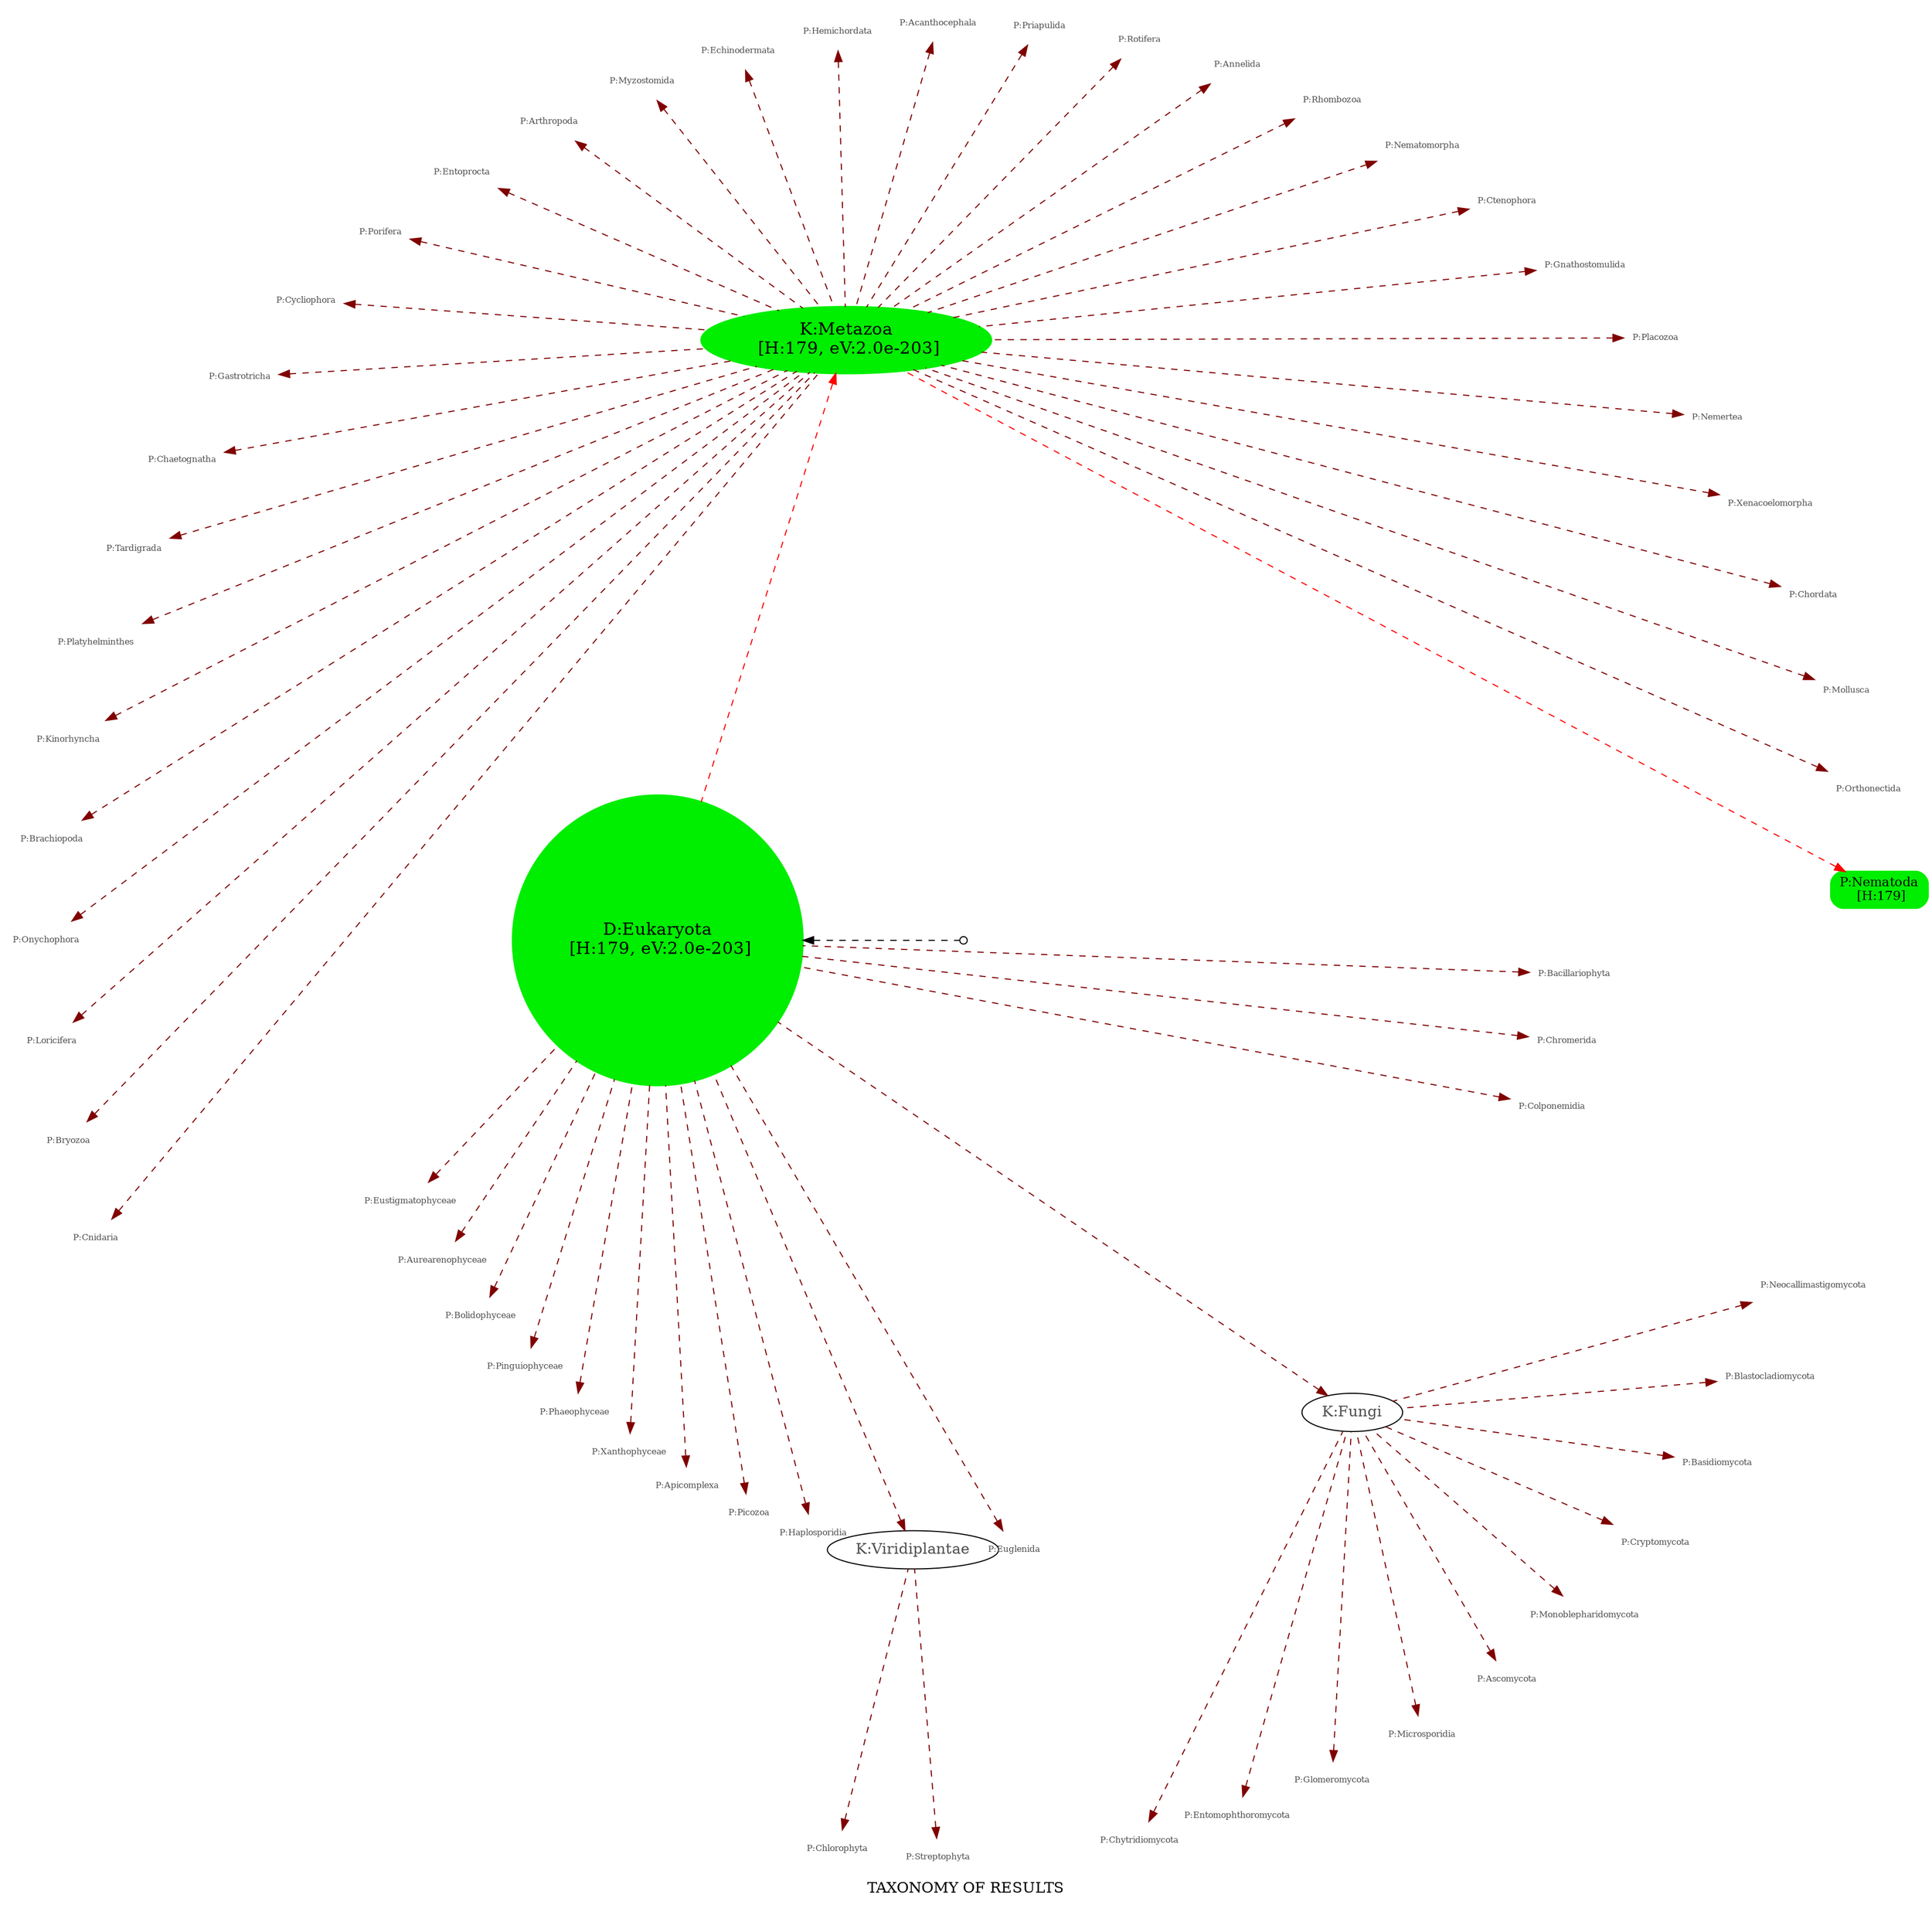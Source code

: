 digraph TaxG
    {
    root="N/D";
    layout=twopi;
    edge [style=dashed dir=back];
    node [shape=plaintext];
    ranksep=4;
    label = "TAXONOMY OF RESULTS";
    center = 1;
# --- NODES FOLLOW --- 
    "N/D"[shape=circle,label="",width=0.1,height=0.1]
    "P:Nematoda"[shape=box width=0.01 height=0.01 style="rounded,filled,bold" color="#00ee00"  fillcolor="#00ee00" tooltip="HITS: 179 , best eV:2.0e-203, avg eV:3.0e-03, worst eV:1.6e-01" fontsize=12  label="P:Nematoda\n [H:179]"]
    "D:Eukaryota"[shape=box width=0.01 height=0.01 style="rounded,filled,bold" color="#00ee00"  fillcolor="#00ee00" tooltip="HITS: 179 , best eV:2.0e-203, avg eV:3.0e-03, worst eV:1.6e-01" shape=circle fontsize=16  label="D:Eukaryota\n [H:179, eV:2.0e-203]"]
    "K:Metazoa"[shape=box width=0.01 height=0.01 style="rounded,filled,bold" color="#00ee00"  fillcolor="#00ee00" tooltip="HITS: 179 , best eV:2.0e-203, avg eV:3.0e-03, worst eV:1.6e-01" shape=ellipse fontsize=16  label="K:Metazoa\n [H:179, eV:2.0e-203]"]
# ---> TAXONOMY NODES FOLLOW <--- 
    "P:Orthonectida"[ fontcolor="#505050" fontsize=8 ]
    "P:Mollusca"[ fontcolor="#505050" fontsize=8 ]
    "P:Chordata"[ fontcolor="#505050" fontsize=8 ]
    "P:Xenacoelomorpha"[ fontcolor="#505050" fontsize=8 ]
    "P:Nemertea"[ fontcolor="#505050" fontsize=8 ]
    "P:Placozoa"[ fontcolor="#505050" fontsize=8 ]
    "P:Gnathostomulida"[ fontcolor="#505050" fontsize=8 ]
    "P:Chytridiomycota"[ fontcolor="#505050" fontsize=8 ]
    "P:Entomophthoromycota"[ fontcolor="#505050" fontsize=8 ]
    "P:Eustigmatophyceae"[ fontcolor="#505050" fontsize=8 ]
    "P:Ctenophora"[ fontcolor="#505050" fontsize=8 ]
    "P:Glomeromycota"[ fontcolor="#505050" fontsize=8 ]
    "P:Microsporidia"[ fontcolor="#505050" fontsize=8 ]
    "P:Nematomorpha"[ fontcolor="#505050" fontsize=8 ]
    "P:Rhombozoa"[ fontcolor="#505050" fontsize=8 ]
    "P:Aurearenophyceae"[ fontcolor="#505050" fontsize=8 ]
    "P:Annelida"[ fontcolor="#505050" fontsize=8 ]
    "P:Rotifera"[ fontcolor="#505050" fontsize=8 ]
    "P:Priapulida"[ fontcolor="#505050" fontsize=8 ]
    "P:Ascomycota"[ fontcolor="#505050" fontsize=8 ]
    "P:Bolidophyceae"[ fontcolor="#505050" fontsize=8 ]
    "P:Acanthocephala"[ fontcolor="#505050" fontsize=8 ]
    "P:Monoblepharidomycota"[ fontcolor="#505050" fontsize=8 ]
    "P:Pinguiophyceae"[ fontcolor="#505050" fontsize=8 ]
    "P:Phaeophyceae"[ fontcolor="#505050" fontsize=8 ]
    "P:Hemichordata"[ fontcolor="#505050" fontsize=8 ]
    "P:Echinodermata"[ fontcolor="#505050" fontsize=8 ]
    "P:Myzostomida"[ fontcolor="#505050" fontsize=8 ]
    "P:Arthropoda"[ fontcolor="#505050" fontsize=8 ]
    "P:Cryptomycota"[ fontcolor="#505050" fontsize=8 ]
    "P:Xanthophyceae"[ fontcolor="#505050" fontsize=8 ]
    "P:Chlorophyta"[ fontcolor="#505050" fontsize=8 ]
    "P:Apicomplexa"[ fontcolor="#505050" fontsize=8 ]
    "P:Entoprocta"[ fontcolor="#505050" fontsize=8 ]
    "P:Porifera"[ fontcolor="#505050" fontsize=8 ]
    "P:Picozoa"[ fontcolor="#505050" fontsize=8 ]
    "P:Cycliophora"[ fontcolor="#505050" fontsize=8 ]
    "P:Haplosporidia"[ fontcolor="#505050" fontsize=8 ]
    "P:Gastrotricha"[ fontcolor="#505050" fontsize=8 ]
    "K:Viridiplantae"[ fontcolor="#505050" shape=ellipse fontsize=14 ]
    "P:Euglenida"[ fontcolor="#505050" fontsize=8 ]
    "K:Fungi"[ fontcolor="#505050" shape=ellipse fontsize=14 ]
    "P:Basidiomycota"[ fontcolor="#505050" fontsize=8 ]
    "P:Blastocladiomycota"[ fontcolor="#505050" fontsize=8 ]
    "P:Chaetognatha"[ fontcolor="#505050" fontsize=8 ]
    "P:Tardigrada"[ fontcolor="#505050" fontsize=8 ]
    "P:Colponemidia"[ fontcolor="#505050" fontsize=8 ]
    "P:Platyhelminthes"[ fontcolor="#505050" fontsize=8 ]
    "P:Chromerida"[ fontcolor="#505050" fontsize=8 ]
    "P:Kinorhyncha"[ fontcolor="#505050" fontsize=8 ]
    "P:Streptophyta"[ fontcolor="#505050" fontsize=8 ]
    "P:Brachiopoda"[ fontcolor="#505050" fontsize=8 ]
    "P:Neocallimastigomycota"[ fontcolor="#505050" fontsize=8 ]
    "P:Bacillariophyta"[ fontcolor="#505050" fontsize=8 ]
    "P:Onychophora"[ fontcolor="#505050" fontsize=8 ]
    "P:Loricifera"[ fontcolor="#505050" fontsize=8 ]
    "P:Bryozoa"[ fontcolor="#505050" fontsize=8 ]
    "P:Cnidaria"[ fontcolor="#505050" fontsize=8 ]
# --- EDGES FOLLOW --- 
    "P:Nematoda" -> "K:Metazoa"[color = "#ff0000" ];
    "D:Eukaryota" -> "N/D"[];
    "K:Metazoa" -> "D:Eukaryota"[color = "#ff0000" ];
# ---> TAXONOMY EDGES FOLLOW <--- 
    "P:Orthonectida" -> "K:Metazoa" [ color = "#800000" ]
    "P:Mollusca" -> "K:Metazoa" [ color = "#800000" ]
    "P:Chordata" -> "K:Metazoa" [ color = "#800000" ]
    "P:Xenacoelomorpha" -> "K:Metazoa" [ color = "#800000" ]
    "P:Nemertea" -> "K:Metazoa" [ color = "#800000" ]
    "P:Placozoa" -> "K:Metazoa" [ color = "#800000" ]
    "P:Gnathostomulida" -> "K:Metazoa" [ color = "#800000" ]
    "P:Chytridiomycota" -> "K:Fungi" [ color = "#800000" ]
    "P:Entomophthoromycota" -> "K:Fungi" [ color = "#800000" ]
    "P:Eustigmatophyceae" -> "D:Eukaryota" [ color = "#800000" ]
    "P:Ctenophora" -> "K:Metazoa" [ color = "#800000" ]
    "P:Glomeromycota" -> "K:Fungi" [ color = "#800000" ]
    "P:Microsporidia" -> "K:Fungi" [ color = "#800000" ]
    "P:Nematomorpha" -> "K:Metazoa" [ color = "#800000" ]
    "P:Rhombozoa" -> "K:Metazoa" [ color = "#800000" ]
    "P:Aurearenophyceae" -> "D:Eukaryota" [ color = "#800000" ]
    "P:Annelida" -> "K:Metazoa" [ color = "#800000" ]
    "P:Rotifera" -> "K:Metazoa" [ color = "#800000" ]
    "P:Priapulida" -> "K:Metazoa" [ color = "#800000" ]
    "P:Ascomycota" -> "K:Fungi" [ color = "#800000" ]
    "P:Bolidophyceae" -> "D:Eukaryota" [ color = "#800000" ]
    "P:Acanthocephala" -> "K:Metazoa" [ color = "#800000" ]
    "P:Monoblepharidomycota" -> "K:Fungi" [ color = "#800000" ]
    "P:Pinguiophyceae" -> "D:Eukaryota" [ color = "#800000" ]
    "P:Phaeophyceae" -> "D:Eukaryota" [ color = "#800000" ]
    "P:Hemichordata" -> "K:Metazoa" [ color = "#800000" ]
    "P:Echinodermata" -> "K:Metazoa" [ color = "#800000" ]
    "P:Myzostomida" -> "K:Metazoa" [ color = "#800000" ]
    "P:Arthropoda" -> "K:Metazoa" [ color = "#800000" ]
    "P:Cryptomycota" -> "K:Fungi" [ color = "#800000" ]
    "P:Xanthophyceae" -> "D:Eukaryota" [ color = "#800000" ]
    "P:Chlorophyta" -> "K:Viridiplantae" [ color = "#800000" ]
    "P:Apicomplexa" -> "D:Eukaryota" [ color = "#800000" ]
    "P:Entoprocta" -> "K:Metazoa" [ color = "#800000" ]
    "P:Porifera" -> "K:Metazoa" [ color = "#800000" ]
    "P:Picozoa" -> "D:Eukaryota" [ color = "#800000" ]
    "P:Cycliophora" -> "K:Metazoa" [ color = "#800000" ]
    "P:Haplosporidia" -> "D:Eukaryota" [ color = "#800000" ]
    "P:Gastrotricha" -> "K:Metazoa" [ color = "#800000" ]
    "K:Viridiplantae" -> "D:Eukaryota" [ color = "#800000" ]
    "P:Euglenida" -> "D:Eukaryota" [ color = "#800000" ]
    "K:Fungi" -> "D:Eukaryota" [ color = "#800000" ]
    "P:Basidiomycota" -> "K:Fungi" [ color = "#800000" ]
    "P:Blastocladiomycota" -> "K:Fungi" [ color = "#800000" ]
    "P:Chaetognatha" -> "K:Metazoa" [ color = "#800000" ]
    "P:Tardigrada" -> "K:Metazoa" [ color = "#800000" ]
    "P:Colponemidia" -> "D:Eukaryota" [ color = "#800000" ]
    "P:Platyhelminthes" -> "K:Metazoa" [ color = "#800000" ]
    "P:Chromerida" -> "D:Eukaryota" [ color = "#800000" ]
    "P:Kinorhyncha" -> "K:Metazoa" [ color = "#800000" ]
    "P:Streptophyta" -> "K:Viridiplantae" [ color = "#800000" ]
    "P:Brachiopoda" -> "K:Metazoa" [ color = "#800000" ]
    "P:Neocallimastigomycota" -> "K:Fungi" [ color = "#800000" ]
    "P:Bacillariophyta" -> "D:Eukaryota" [ color = "#800000" ]
    "P:Onychophora" -> "K:Metazoa" [ color = "#800000" ]
    "P:Loricifera" -> "K:Metazoa" [ color = "#800000" ]
    "P:Bryozoa" -> "K:Metazoa" [ color = "#800000" ]
    "P:Cnidaria" -> "K:Metazoa" [ color = "#800000" ]
}
